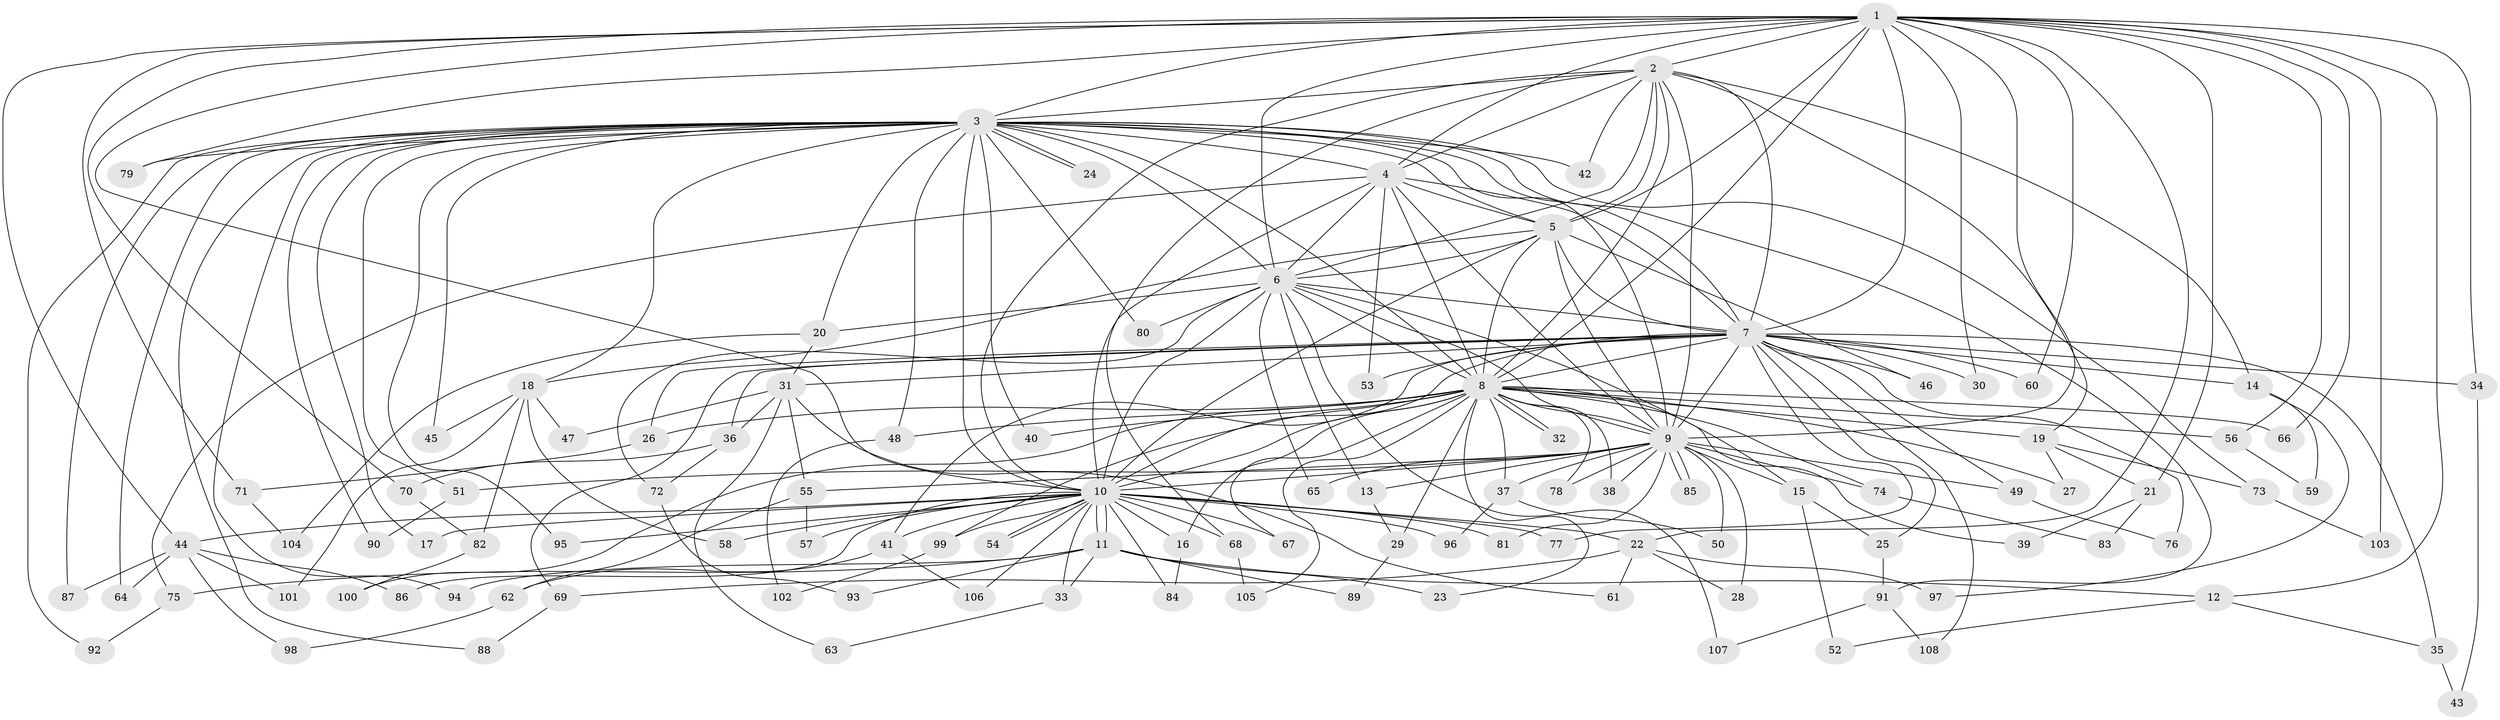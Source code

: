 // coarse degree distribution, {8: 0.03125, 23: 0.015625, 30: 0.015625, 28: 0.015625, 1: 0.125, 2: 0.53125, 4: 0.09375, 3: 0.078125, 6: 0.015625, 5: 0.046875, 7: 0.015625, 14: 0.015625}
// Generated by graph-tools (version 1.1) at 2025/48/03/04/25 21:48:30]
// undirected, 108 vertices, 241 edges
graph export_dot {
graph [start="1"]
  node [color=gray90,style=filled];
  1;
  2;
  3;
  4;
  5;
  6;
  7;
  8;
  9;
  10;
  11;
  12;
  13;
  14;
  15;
  16;
  17;
  18;
  19;
  20;
  21;
  22;
  23;
  24;
  25;
  26;
  27;
  28;
  29;
  30;
  31;
  32;
  33;
  34;
  35;
  36;
  37;
  38;
  39;
  40;
  41;
  42;
  43;
  44;
  45;
  46;
  47;
  48;
  49;
  50;
  51;
  52;
  53;
  54;
  55;
  56;
  57;
  58;
  59;
  60;
  61;
  62;
  63;
  64;
  65;
  66;
  67;
  68;
  69;
  70;
  71;
  72;
  73;
  74;
  75;
  76;
  77;
  78;
  79;
  80;
  81;
  82;
  83;
  84;
  85;
  86;
  87;
  88;
  89;
  90;
  91;
  92;
  93;
  94;
  95;
  96;
  97;
  98;
  99;
  100;
  101;
  102;
  103;
  104;
  105;
  106;
  107;
  108;
  1 -- 2;
  1 -- 3;
  1 -- 4;
  1 -- 5;
  1 -- 6;
  1 -- 7;
  1 -- 8;
  1 -- 9;
  1 -- 10;
  1 -- 12;
  1 -- 21;
  1 -- 22;
  1 -- 30;
  1 -- 34;
  1 -- 44;
  1 -- 56;
  1 -- 60;
  1 -- 66;
  1 -- 70;
  1 -- 71;
  1 -- 79;
  1 -- 103;
  2 -- 3;
  2 -- 4;
  2 -- 5;
  2 -- 6;
  2 -- 7;
  2 -- 8;
  2 -- 9;
  2 -- 10;
  2 -- 14;
  2 -- 19;
  2 -- 42;
  2 -- 68;
  3 -- 4;
  3 -- 5;
  3 -- 6;
  3 -- 7;
  3 -- 8;
  3 -- 9;
  3 -- 10;
  3 -- 17;
  3 -- 18;
  3 -- 20;
  3 -- 24;
  3 -- 24;
  3 -- 40;
  3 -- 42;
  3 -- 45;
  3 -- 48;
  3 -- 51;
  3 -- 64;
  3 -- 73;
  3 -- 79;
  3 -- 80;
  3 -- 87;
  3 -- 88;
  3 -- 90;
  3 -- 91;
  3 -- 92;
  3 -- 94;
  3 -- 95;
  4 -- 5;
  4 -- 6;
  4 -- 7;
  4 -- 8;
  4 -- 9;
  4 -- 10;
  4 -- 53;
  4 -- 75;
  5 -- 6;
  5 -- 7;
  5 -- 8;
  5 -- 9;
  5 -- 10;
  5 -- 18;
  5 -- 46;
  6 -- 7;
  6 -- 8;
  6 -- 9;
  6 -- 10;
  6 -- 13;
  6 -- 15;
  6 -- 20;
  6 -- 65;
  6 -- 72;
  6 -- 80;
  6 -- 107;
  7 -- 8;
  7 -- 9;
  7 -- 10;
  7 -- 14;
  7 -- 25;
  7 -- 26;
  7 -- 30;
  7 -- 31;
  7 -- 34;
  7 -- 35;
  7 -- 36;
  7 -- 41;
  7 -- 46;
  7 -- 49;
  7 -- 53;
  7 -- 60;
  7 -- 69;
  7 -- 76;
  7 -- 77;
  7 -- 108;
  8 -- 9;
  8 -- 10;
  8 -- 16;
  8 -- 19;
  8 -- 23;
  8 -- 26;
  8 -- 27;
  8 -- 29;
  8 -- 32;
  8 -- 32;
  8 -- 37;
  8 -- 38;
  8 -- 39;
  8 -- 40;
  8 -- 48;
  8 -- 56;
  8 -- 66;
  8 -- 67;
  8 -- 74;
  8 -- 78;
  8 -- 99;
  8 -- 100;
  8 -- 105;
  9 -- 10;
  9 -- 13;
  9 -- 15;
  9 -- 28;
  9 -- 37;
  9 -- 38;
  9 -- 49;
  9 -- 50;
  9 -- 51;
  9 -- 55;
  9 -- 65;
  9 -- 74;
  9 -- 78;
  9 -- 81;
  9 -- 85;
  9 -- 85;
  10 -- 11;
  10 -- 11;
  10 -- 16;
  10 -- 17;
  10 -- 22;
  10 -- 33;
  10 -- 41;
  10 -- 44;
  10 -- 54;
  10 -- 54;
  10 -- 57;
  10 -- 58;
  10 -- 67;
  10 -- 68;
  10 -- 77;
  10 -- 81;
  10 -- 84;
  10 -- 86;
  10 -- 95;
  10 -- 96;
  10 -- 99;
  10 -- 106;
  11 -- 12;
  11 -- 23;
  11 -- 33;
  11 -- 75;
  11 -- 89;
  11 -- 93;
  11 -- 94;
  12 -- 35;
  12 -- 52;
  13 -- 29;
  14 -- 59;
  14 -- 97;
  15 -- 25;
  15 -- 52;
  16 -- 84;
  18 -- 45;
  18 -- 47;
  18 -- 58;
  18 -- 82;
  18 -- 101;
  19 -- 21;
  19 -- 27;
  19 -- 73;
  20 -- 31;
  20 -- 104;
  21 -- 39;
  21 -- 83;
  22 -- 28;
  22 -- 61;
  22 -- 69;
  22 -- 97;
  25 -- 91;
  26 -- 71;
  29 -- 89;
  31 -- 36;
  31 -- 47;
  31 -- 55;
  31 -- 61;
  31 -- 63;
  33 -- 63;
  34 -- 43;
  35 -- 43;
  36 -- 70;
  36 -- 72;
  37 -- 50;
  37 -- 96;
  41 -- 62;
  41 -- 106;
  44 -- 64;
  44 -- 86;
  44 -- 87;
  44 -- 98;
  44 -- 101;
  48 -- 102;
  49 -- 76;
  51 -- 90;
  55 -- 57;
  55 -- 62;
  56 -- 59;
  62 -- 98;
  68 -- 105;
  69 -- 88;
  70 -- 82;
  71 -- 104;
  72 -- 93;
  73 -- 103;
  74 -- 83;
  75 -- 92;
  82 -- 100;
  91 -- 107;
  91 -- 108;
  99 -- 102;
}
